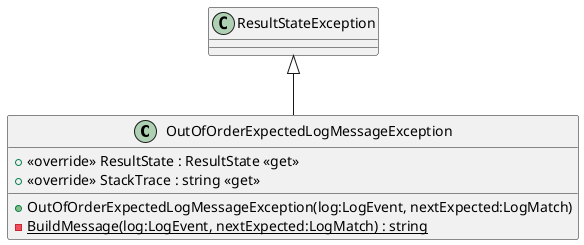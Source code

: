 @startuml
class OutOfOrderExpectedLogMessageException {
    + OutOfOrderExpectedLogMessageException(log:LogEvent, nextExpected:LogMatch)
    - {static} BuildMessage(log:LogEvent, nextExpected:LogMatch) : string
    + <<override>> ResultState : ResultState <<get>>
    + <<override>> StackTrace : string <<get>>
}
ResultStateException <|-- OutOfOrderExpectedLogMessageException
@enduml

